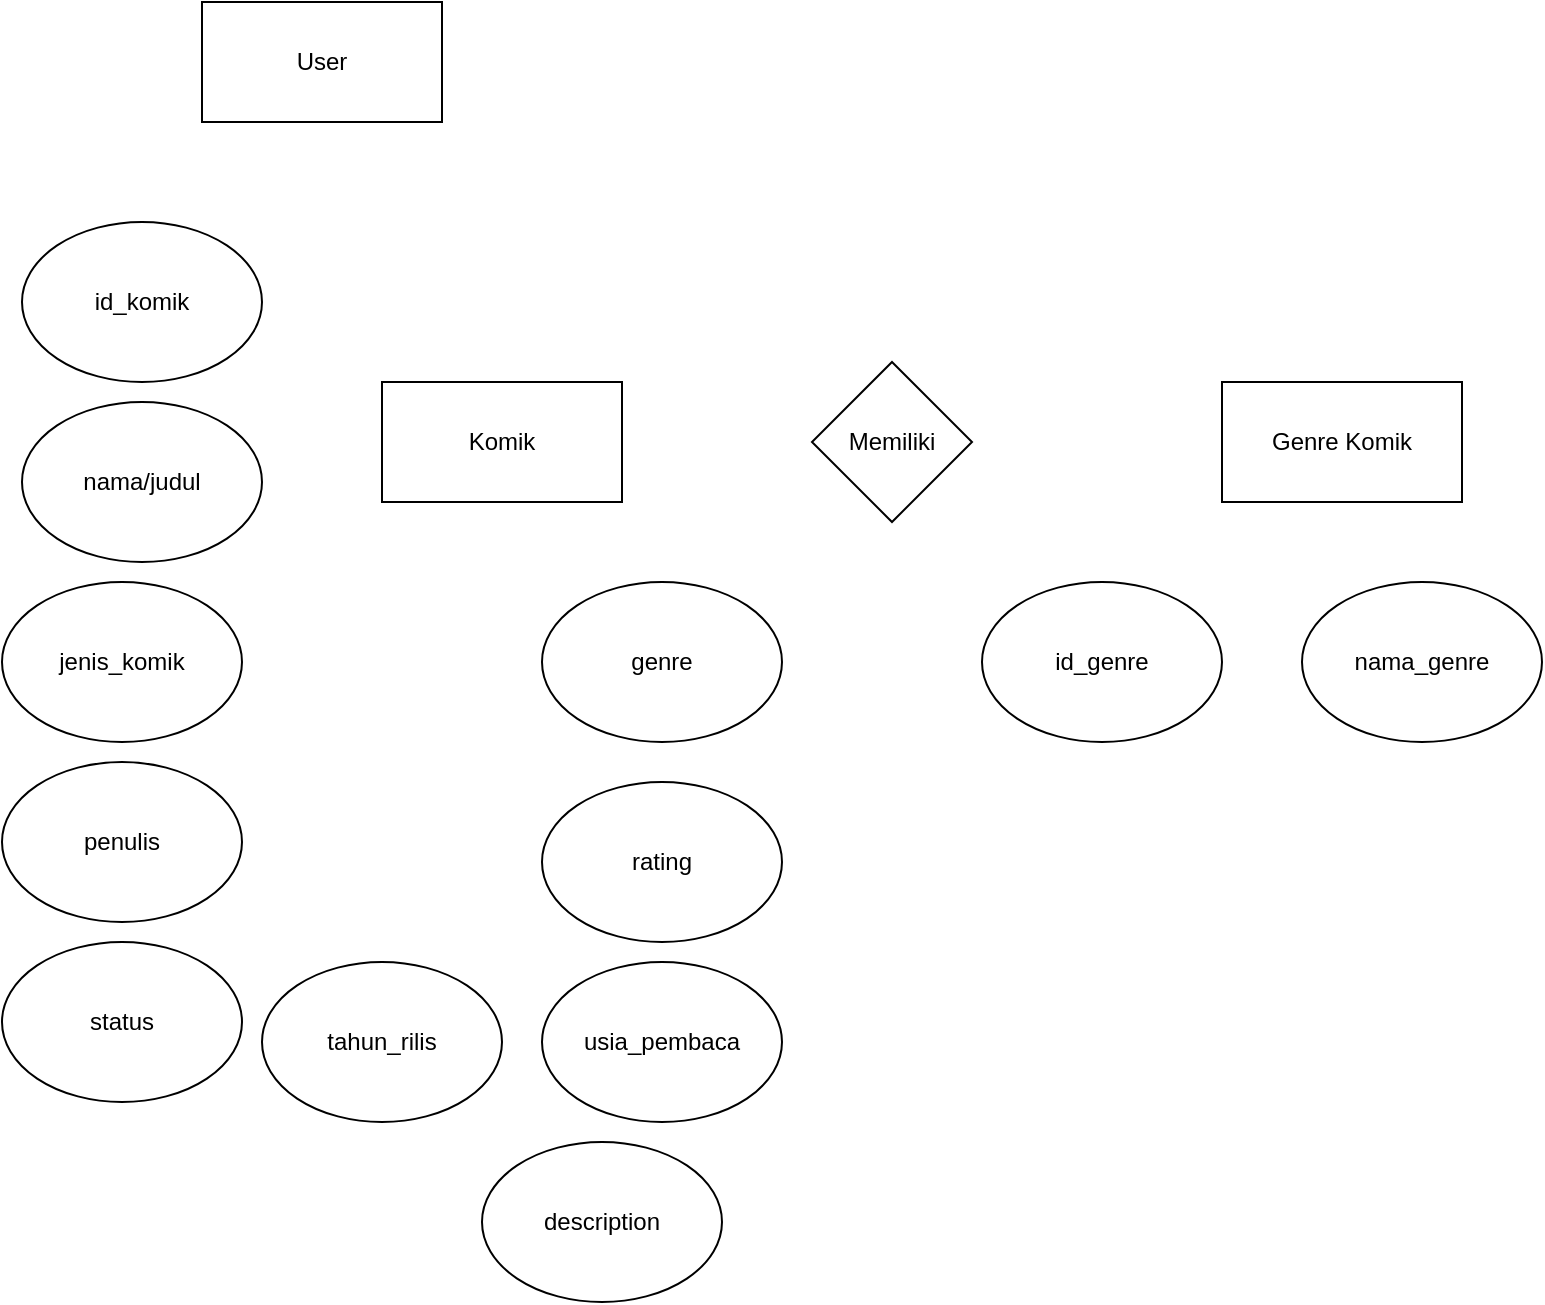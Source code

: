 <mxfile version="14.4.2" type="device"><diagram id="bSdQ3W_o9BW9NeAR15WW" name="Page-1"><mxGraphModel dx="1019" dy="562" grid="1" gridSize="10" guides="1" tooltips="1" connect="1" arrows="1" fold="1" page="1" pageScale="1" pageWidth="850" pageHeight="1100" math="0" shadow="0"><root><mxCell id="0"/><mxCell id="1" parent="0"/><mxCell id="j2Ic9bhM3I32v6S9VWMk-1" value="Komik" style="rounded=0;whiteSpace=wrap;html=1;" vertex="1" parent="1"><mxGeometry x="210" y="440" width="120" height="60" as="geometry"/></mxCell><mxCell id="j2Ic9bhM3I32v6S9VWMk-2" value="Genre Komik" style="rounded=0;whiteSpace=wrap;html=1;" vertex="1" parent="1"><mxGeometry x="630" y="440" width="120" height="60" as="geometry"/></mxCell><mxCell id="j2Ic9bhM3I32v6S9VWMk-4" value="User" style="rounded=0;whiteSpace=wrap;html=1;" vertex="1" parent="1"><mxGeometry x="120" y="250" width="120" height="60" as="geometry"/></mxCell><mxCell id="j2Ic9bhM3I32v6S9VWMk-5" value="Memiliki" style="rhombus;whiteSpace=wrap;html=1;" vertex="1" parent="1"><mxGeometry x="425" y="430" width="80" height="80" as="geometry"/></mxCell><mxCell id="j2Ic9bhM3I32v6S9VWMk-12" value="id_komik" style="ellipse;whiteSpace=wrap;html=1;" vertex="1" parent="1"><mxGeometry x="30" y="360" width="120" height="80" as="geometry"/></mxCell><mxCell id="j2Ic9bhM3I32v6S9VWMk-13" value="nama/judul" style="ellipse;whiteSpace=wrap;html=1;" vertex="1" parent="1"><mxGeometry x="30" y="450" width="120" height="80" as="geometry"/></mxCell><mxCell id="j2Ic9bhM3I32v6S9VWMk-14" value="genre" style="ellipse;whiteSpace=wrap;html=1;" vertex="1" parent="1"><mxGeometry x="290" y="540" width="120" height="80" as="geometry"/></mxCell><mxCell id="j2Ic9bhM3I32v6S9VWMk-15" value="tahun_rilis" style="ellipse;whiteSpace=wrap;html=1;" vertex="1" parent="1"><mxGeometry x="150" y="730" width="120" height="80" as="geometry"/></mxCell><mxCell id="j2Ic9bhM3I32v6S9VWMk-16" value="jenis_komik" style="ellipse;whiteSpace=wrap;html=1;" vertex="1" parent="1"><mxGeometry x="20" y="540" width="120" height="80" as="geometry"/></mxCell><mxCell id="j2Ic9bhM3I32v6S9VWMk-17" value="penulis" style="ellipse;whiteSpace=wrap;html=1;" vertex="1" parent="1"><mxGeometry x="20" y="630" width="120" height="80" as="geometry"/></mxCell><mxCell id="j2Ic9bhM3I32v6S9VWMk-18" value="status" style="ellipse;whiteSpace=wrap;html=1;" vertex="1" parent="1"><mxGeometry x="20" y="720" width="120" height="80" as="geometry"/></mxCell><mxCell id="j2Ic9bhM3I32v6S9VWMk-19" value="usia_pembaca" style="ellipse;whiteSpace=wrap;html=1;" vertex="1" parent="1"><mxGeometry x="290" y="730" width="120" height="80" as="geometry"/></mxCell><mxCell id="j2Ic9bhM3I32v6S9VWMk-20" value="rating" style="ellipse;whiteSpace=wrap;html=1;" vertex="1" parent="1"><mxGeometry x="290" y="640" width="120" height="80" as="geometry"/></mxCell><mxCell id="j2Ic9bhM3I32v6S9VWMk-21" value="id_genre" style="ellipse;whiteSpace=wrap;html=1;" vertex="1" parent="1"><mxGeometry x="510" y="540" width="120" height="80" as="geometry"/></mxCell><mxCell id="j2Ic9bhM3I32v6S9VWMk-22" value="nama_genre" style="ellipse;whiteSpace=wrap;html=1;" vertex="1" parent="1"><mxGeometry x="670" y="540" width="120" height="80" as="geometry"/></mxCell><mxCell id="j2Ic9bhM3I32v6S9VWMk-23" value="description" style="ellipse;whiteSpace=wrap;html=1;" vertex="1" parent="1"><mxGeometry x="260" y="820" width="120" height="80" as="geometry"/></mxCell></root></mxGraphModel></diagram></mxfile>